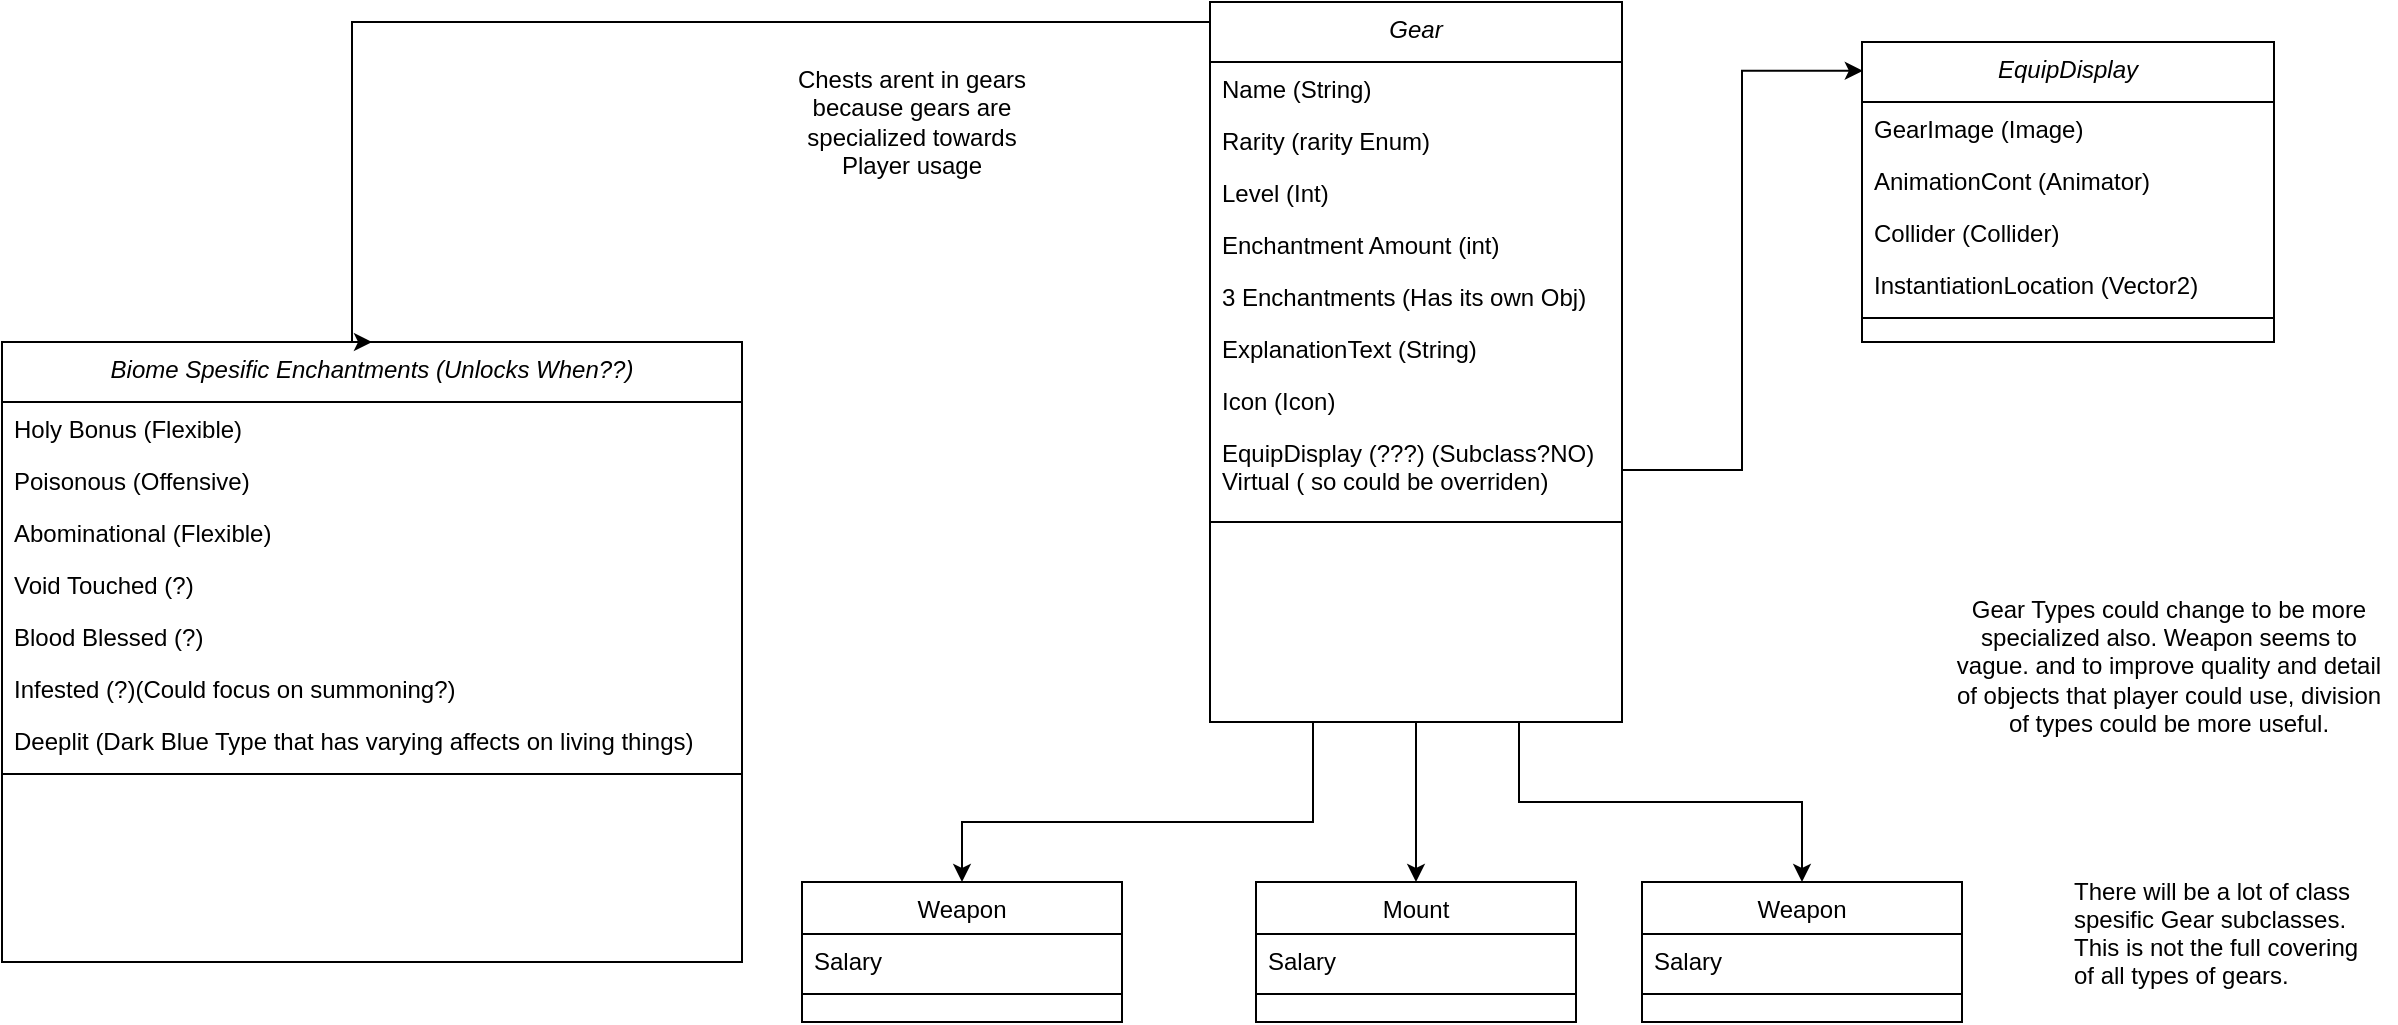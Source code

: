 <mxfile version="20.2.7" type="github">
  <diagram id="C5RBs43oDa-KdzZeNtuy" name="Page-1">
    <mxGraphModel dx="1858" dy="827" grid="1" gridSize="10" guides="1" tooltips="1" connect="1" arrows="1" fold="1" page="1" pageScale="1" pageWidth="827" pageHeight="1169" math="0" shadow="0">
      <root>
        <mxCell id="WIyWlLk6GJQsqaUBKTNV-0" />
        <mxCell id="WIyWlLk6GJQsqaUBKTNV-1" parent="WIyWlLk6GJQsqaUBKTNV-0" />
        <mxCell id="VL831ayojsK7lR_ujdwO-0" style="edgeStyle=orthogonalEdgeStyle;rounded=0;orthogonalLoop=1;jettySize=auto;html=1;entryX=0.5;entryY=0;entryDx=0;entryDy=0;exitX=0.25;exitY=1;exitDx=0;exitDy=0;" parent="WIyWlLk6GJQsqaUBKTNV-1" source="zkfFHV4jXpPFQw0GAbJ--0" target="zkfFHV4jXpPFQw0GAbJ--13" edge="1">
          <mxGeometry relative="1" as="geometry">
            <Array as="points">
              <mxPoint x="276" y="430" />
              <mxPoint x="100" y="430" />
            </Array>
          </mxGeometry>
        </mxCell>
        <mxCell id="VL831ayojsK7lR_ujdwO-4" style="edgeStyle=orthogonalEdgeStyle;rounded=0;orthogonalLoop=1;jettySize=auto;html=1;exitX=0.5;exitY=1;exitDx=0;exitDy=0;" parent="WIyWlLk6GJQsqaUBKTNV-1" source="zkfFHV4jXpPFQw0GAbJ--0" target="VL831ayojsK7lR_ujdwO-1" edge="1">
          <mxGeometry relative="1" as="geometry" />
        </mxCell>
        <mxCell id="VL831ayojsK7lR_ujdwO-8" style="edgeStyle=orthogonalEdgeStyle;rounded=0;orthogonalLoop=1;jettySize=auto;html=1;exitX=0.75;exitY=1;exitDx=0;exitDy=0;entryX=0.5;entryY=0;entryDx=0;entryDy=0;" parent="WIyWlLk6GJQsqaUBKTNV-1" source="zkfFHV4jXpPFQw0GAbJ--0" target="VL831ayojsK7lR_ujdwO-5" edge="1">
          <mxGeometry relative="1" as="geometry" />
        </mxCell>
        <object label="Gear&#xa;" Gear="Gear" id="zkfFHV4jXpPFQw0GAbJ--0">
          <mxCell style="swimlane;fontStyle=2;align=center;verticalAlign=top;childLayout=stackLayout;horizontal=1;startSize=30;horizontalStack=0;resizeParent=1;resizeLast=0;collapsible=1;marginBottom=0;rounded=0;shadow=0;strokeWidth=1;strokeColor=default;" parent="WIyWlLk6GJQsqaUBKTNV-1" vertex="1">
            <mxGeometry x="224" y="20" width="206" height="360" as="geometry">
              <mxRectangle x="224" y="20" width="160" height="26" as="alternateBounds" />
            </mxGeometry>
          </mxCell>
        </object>
        <mxCell id="zkfFHV4jXpPFQw0GAbJ--1" value="Name (String)" style="text;align=left;verticalAlign=top;spacingLeft=4;spacingRight=4;overflow=hidden;rotatable=0;points=[[0,0.5],[1,0.5]];portConstraint=eastwest;" parent="zkfFHV4jXpPFQw0GAbJ--0" vertex="1">
          <mxGeometry y="30" width="206" height="26" as="geometry" />
        </mxCell>
        <mxCell id="zkfFHV4jXpPFQw0GAbJ--2" value="Rarity (rarity Enum)" style="text;align=left;verticalAlign=top;spacingLeft=4;spacingRight=4;overflow=hidden;rotatable=0;points=[[0,0.5],[1,0.5]];portConstraint=eastwest;rounded=0;shadow=0;html=0;" parent="zkfFHV4jXpPFQw0GAbJ--0" vertex="1">
          <mxGeometry y="56" width="206" height="26" as="geometry" />
        </mxCell>
        <mxCell id="zkfFHV4jXpPFQw0GAbJ--3" value="Level (Int)&#xa;" style="text;align=left;verticalAlign=top;spacingLeft=4;spacingRight=4;overflow=hidden;rotatable=0;points=[[0,0.5],[1,0.5]];portConstraint=eastwest;rounded=0;shadow=0;html=0;" parent="zkfFHV4jXpPFQw0GAbJ--0" vertex="1">
          <mxGeometry y="82" width="206" height="26" as="geometry" />
        </mxCell>
        <mxCell id="bv85904IFBHZVtBtFEGu-0" value="Enchantment Amount (int)" style="text;align=left;verticalAlign=top;spacingLeft=4;spacingRight=4;overflow=hidden;rotatable=0;points=[[0,0.5],[1,0.5]];portConstraint=eastwest;" parent="zkfFHV4jXpPFQw0GAbJ--0" vertex="1">
          <mxGeometry y="108" width="206" height="26" as="geometry" />
        </mxCell>
        <mxCell id="zkfFHV4jXpPFQw0GAbJ--5" value="3 Enchantments (Has its own Obj)" style="text;align=left;verticalAlign=top;spacingLeft=4;spacingRight=4;overflow=hidden;rotatable=0;points=[[0,0.5],[1,0.5]];portConstraint=eastwest;" parent="zkfFHV4jXpPFQw0GAbJ--0" vertex="1">
          <mxGeometry y="134" width="206" height="26" as="geometry" />
        </mxCell>
        <mxCell id="AMGjMc515zArCma9FNMv-1" value="ExplanationText (String)&#xa;" style="text;align=left;verticalAlign=top;spacingLeft=4;spacingRight=4;overflow=hidden;rotatable=0;points=[[0,0.5],[1,0.5]];portConstraint=eastwest;" parent="zkfFHV4jXpPFQw0GAbJ--0" vertex="1">
          <mxGeometry y="160" width="206" height="26" as="geometry" />
        </mxCell>
        <mxCell id="AMGjMc515zArCma9FNMv-3" value="Icon (Icon)" style="text;align=left;verticalAlign=top;spacingLeft=4;spacingRight=4;overflow=hidden;rotatable=0;points=[[0,0.5],[1,0.5]];portConstraint=eastwest;" parent="zkfFHV4jXpPFQw0GAbJ--0" vertex="1">
          <mxGeometry y="186" width="206" height="26" as="geometry" />
        </mxCell>
        <mxCell id="AMGjMc515zArCma9FNMv-4" value="EquipDisplay (???) (Subclass?NO)&#xa;Virtual ( so could be overriden)&#xa;" style="text;align=left;verticalAlign=top;spacingLeft=4;spacingRight=4;overflow=hidden;rotatable=0;points=[[0,0.5],[1,0.5]];portConstraint=eastwest;" parent="zkfFHV4jXpPFQw0GAbJ--0" vertex="1">
          <mxGeometry y="212" width="206" height="44" as="geometry" />
        </mxCell>
        <mxCell id="zkfFHV4jXpPFQw0GAbJ--4" value="" style="line;html=1;strokeWidth=1;align=left;verticalAlign=middle;spacingTop=-1;spacingLeft=3;spacingRight=3;rotatable=0;labelPosition=right;points=[];portConstraint=eastwest;" parent="zkfFHV4jXpPFQw0GAbJ--0" vertex="1">
          <mxGeometry y="256" width="206" height="8" as="geometry" />
        </mxCell>
        <mxCell id="zkfFHV4jXpPFQw0GAbJ--13" value="Weapon" style="swimlane;fontStyle=0;align=center;verticalAlign=top;childLayout=stackLayout;horizontal=1;startSize=26;horizontalStack=0;resizeParent=1;resizeLast=0;collapsible=1;marginBottom=0;rounded=0;shadow=0;strokeWidth=1;" parent="WIyWlLk6GJQsqaUBKTNV-1" vertex="1">
          <mxGeometry x="20" y="460" width="160" height="70" as="geometry">
            <mxRectangle x="340" y="380" width="170" height="26" as="alternateBounds" />
          </mxGeometry>
        </mxCell>
        <mxCell id="zkfFHV4jXpPFQw0GAbJ--14" value="Salary" style="text;align=left;verticalAlign=top;spacingLeft=4;spacingRight=4;overflow=hidden;rotatable=0;points=[[0,0.5],[1,0.5]];portConstraint=eastwest;" parent="zkfFHV4jXpPFQw0GAbJ--13" vertex="1">
          <mxGeometry y="26" width="160" height="26" as="geometry" />
        </mxCell>
        <mxCell id="zkfFHV4jXpPFQw0GAbJ--15" value="" style="line;html=1;strokeWidth=1;align=left;verticalAlign=middle;spacingTop=-1;spacingLeft=3;spacingRight=3;rotatable=0;labelPosition=right;points=[];portConstraint=eastwest;" parent="zkfFHV4jXpPFQw0GAbJ--13" vertex="1">
          <mxGeometry y="52" width="160" height="8" as="geometry" />
        </mxCell>
        <mxCell id="AMGjMc515zArCma9FNMv-5" style="edgeStyle=orthogonalEdgeStyle;rounded=0;orthogonalLoop=1;jettySize=auto;html=1;entryX=0.002;entryY=0.096;entryDx=0;entryDy=0;entryPerimeter=0;" parent="WIyWlLk6GJQsqaUBKTNV-1" source="AMGjMc515zArCma9FNMv-4" target="AMGjMc515zArCma9FNMv-10" edge="1">
          <mxGeometry relative="1" as="geometry">
            <mxPoint x="540" y="219" as="targetPoint" />
          </mxGeometry>
        </mxCell>
        <object label="EquipDisplay&#xa;" Gear="Gear" id="AMGjMc515zArCma9FNMv-10">
          <mxCell style="swimlane;fontStyle=2;align=center;verticalAlign=top;childLayout=stackLayout;horizontal=1;startSize=30;horizontalStack=0;resizeParent=1;resizeLast=0;collapsible=1;marginBottom=0;rounded=0;shadow=0;strokeWidth=1;strokeColor=default;" parent="WIyWlLk6GJQsqaUBKTNV-1" vertex="1">
            <mxGeometry x="550" y="40" width="206" height="150" as="geometry">
              <mxRectangle x="224" y="20" width="160" height="26" as="alternateBounds" />
            </mxGeometry>
          </mxCell>
        </object>
        <mxCell id="AMGjMc515zArCma9FNMv-11" value="GearImage (Image)" style="text;align=left;verticalAlign=top;spacingLeft=4;spacingRight=4;overflow=hidden;rotatable=0;points=[[0,0.5],[1,0.5]];portConstraint=eastwest;" parent="AMGjMc515zArCma9FNMv-10" vertex="1">
          <mxGeometry y="30" width="206" height="26" as="geometry" />
        </mxCell>
        <mxCell id="AMGjMc515zArCma9FNMv-12" value="AnimationCont (Animator)" style="text;align=left;verticalAlign=top;spacingLeft=4;spacingRight=4;overflow=hidden;rotatable=0;points=[[0,0.5],[1,0.5]];portConstraint=eastwest;rounded=0;shadow=0;html=0;" parent="AMGjMc515zArCma9FNMv-10" vertex="1">
          <mxGeometry y="56" width="206" height="26" as="geometry" />
        </mxCell>
        <mxCell id="AMGjMc515zArCma9FNMv-13" value="Collider (Collider)" style="text;align=left;verticalAlign=top;spacingLeft=4;spacingRight=4;overflow=hidden;rotatable=0;points=[[0,0.5],[1,0.5]];portConstraint=eastwest;rounded=0;shadow=0;html=0;" parent="AMGjMc515zArCma9FNMv-10" vertex="1">
          <mxGeometry y="82" width="206" height="26" as="geometry" />
        </mxCell>
        <mxCell id="AMGjMc515zArCma9FNMv-14" value="InstantiationLocation (Vector2)" style="text;align=left;verticalAlign=top;spacingLeft=4;spacingRight=4;overflow=hidden;rotatable=0;points=[[0,0.5],[1,0.5]];portConstraint=eastwest;" parent="AMGjMc515zArCma9FNMv-10" vertex="1">
          <mxGeometry y="108" width="206" height="26" as="geometry" />
        </mxCell>
        <mxCell id="AMGjMc515zArCma9FNMv-18" value="" style="line;html=1;strokeWidth=1;align=left;verticalAlign=middle;spacingTop=-1;spacingLeft=3;spacingRight=3;rotatable=0;labelPosition=right;points=[];portConstraint=eastwest;" parent="AMGjMc515zArCma9FNMv-10" vertex="1">
          <mxGeometry y="134" width="206" height="8" as="geometry" />
        </mxCell>
        <mxCell id="VL831ayojsK7lR_ujdwO-1" value="Mount" style="swimlane;fontStyle=0;align=center;verticalAlign=top;childLayout=stackLayout;horizontal=1;startSize=26;horizontalStack=0;resizeParent=1;resizeLast=0;collapsible=1;marginBottom=0;rounded=0;shadow=0;strokeWidth=1;" parent="WIyWlLk6GJQsqaUBKTNV-1" vertex="1">
          <mxGeometry x="247" y="460" width="160" height="70" as="geometry">
            <mxRectangle x="340" y="380" width="170" height="26" as="alternateBounds" />
          </mxGeometry>
        </mxCell>
        <mxCell id="VL831ayojsK7lR_ujdwO-2" value="Salary" style="text;align=left;verticalAlign=top;spacingLeft=4;spacingRight=4;overflow=hidden;rotatable=0;points=[[0,0.5],[1,0.5]];portConstraint=eastwest;" parent="VL831ayojsK7lR_ujdwO-1" vertex="1">
          <mxGeometry y="26" width="160" height="26" as="geometry" />
        </mxCell>
        <mxCell id="VL831ayojsK7lR_ujdwO-3" value="" style="line;html=1;strokeWidth=1;align=left;verticalAlign=middle;spacingTop=-1;spacingLeft=3;spacingRight=3;rotatable=0;labelPosition=right;points=[];portConstraint=eastwest;" parent="VL831ayojsK7lR_ujdwO-1" vertex="1">
          <mxGeometry y="52" width="160" height="8" as="geometry" />
        </mxCell>
        <mxCell id="VL831ayojsK7lR_ujdwO-5" value="Weapon" style="swimlane;fontStyle=0;align=center;verticalAlign=top;childLayout=stackLayout;horizontal=1;startSize=26;horizontalStack=0;resizeParent=1;resizeLast=0;collapsible=1;marginBottom=0;rounded=0;shadow=0;strokeWidth=1;" parent="WIyWlLk6GJQsqaUBKTNV-1" vertex="1">
          <mxGeometry x="440" y="460" width="160" height="70" as="geometry">
            <mxRectangle x="340" y="380" width="170" height="26" as="alternateBounds" />
          </mxGeometry>
        </mxCell>
        <mxCell id="VL831ayojsK7lR_ujdwO-6" value="Salary" style="text;align=left;verticalAlign=top;spacingLeft=4;spacingRight=4;overflow=hidden;rotatable=0;points=[[0,0.5],[1,0.5]];portConstraint=eastwest;" parent="VL831ayojsK7lR_ujdwO-5" vertex="1">
          <mxGeometry y="26" width="160" height="26" as="geometry" />
        </mxCell>
        <mxCell id="VL831ayojsK7lR_ujdwO-7" value="" style="line;html=1;strokeWidth=1;align=left;verticalAlign=middle;spacingTop=-1;spacingLeft=3;spacingRight=3;rotatable=0;labelPosition=right;points=[];portConstraint=eastwest;" parent="VL831ayojsK7lR_ujdwO-5" vertex="1">
          <mxGeometry y="52" width="160" height="8" as="geometry" />
        </mxCell>
        <mxCell id="VL831ayojsK7lR_ujdwO-9" value="Chests arent in gears because gears are specialized towards Player usage" style="text;html=1;strokeColor=none;fillColor=none;align=center;verticalAlign=middle;whiteSpace=wrap;rounded=0;" parent="WIyWlLk6GJQsqaUBKTNV-1" vertex="1">
          <mxGeometry x="10" y="20" width="130" height="120" as="geometry" />
        </mxCell>
        <mxCell id="VL831ayojsK7lR_ujdwO-10" value="There will be a lot of class&#xa;spesific Gear subclasses.&#xa;This is not the full covering&#xa;of all types of gears." style="text;strokeColor=none;fillColor=none;align=left;verticalAlign=middle;spacingLeft=4;spacingRight=4;overflow=hidden;points=[[0,0.5],[1,0.5]];portConstraint=eastwest;rotatable=0;" parent="WIyWlLk6GJQsqaUBKTNV-1" vertex="1">
          <mxGeometry x="650" y="440" width="160" height="90" as="geometry" />
        </mxCell>
        <mxCell id="VL831ayojsK7lR_ujdwO-11" value="Gear Types could change to be more specialized also. Weapon seems to vague. and to improve quality and detail of objects that player could use, division of types could be more useful." style="text;html=1;strokeColor=none;fillColor=none;align=center;verticalAlign=middle;whiteSpace=wrap;rounded=0;" parent="WIyWlLk6GJQsqaUBKTNV-1" vertex="1">
          <mxGeometry x="590" y="280" width="227" height="143" as="geometry" />
        </mxCell>
        <object label="Biome Spesific Enchantments (Unlocks When??)" Gear="Gear" id="YO8JPRAYoweNdfCEtBaE-1">
          <mxCell style="swimlane;fontStyle=2;align=center;verticalAlign=top;childLayout=stackLayout;horizontal=1;startSize=30;horizontalStack=0;resizeParent=1;resizeLast=0;collapsible=1;marginBottom=0;rounded=0;shadow=0;strokeWidth=1;strokeColor=default;" vertex="1" parent="WIyWlLk6GJQsqaUBKTNV-1">
            <mxGeometry x="-380" y="190" width="370" height="310" as="geometry">
              <mxRectangle x="224" y="20" width="160" height="26" as="alternateBounds" />
            </mxGeometry>
          </mxCell>
        </object>
        <mxCell id="YO8JPRAYoweNdfCEtBaE-2" value="Holy Bonus (Flexible)" style="text;align=left;verticalAlign=top;spacingLeft=4;spacingRight=4;overflow=hidden;rotatable=0;points=[[0,0.5],[1,0.5]];portConstraint=eastwest;" vertex="1" parent="YO8JPRAYoweNdfCEtBaE-1">
          <mxGeometry y="30" width="370" height="26" as="geometry" />
        </mxCell>
        <mxCell id="YO8JPRAYoweNdfCEtBaE-9" value="Poisonous (Offensive)" style="text;align=left;verticalAlign=top;spacingLeft=4;spacingRight=4;overflow=hidden;rotatable=0;points=[[0,0.5],[1,0.5]];portConstraint=eastwest;" vertex="1" parent="YO8JPRAYoweNdfCEtBaE-1">
          <mxGeometry y="56" width="370" height="26" as="geometry" />
        </mxCell>
        <mxCell id="YO8JPRAYoweNdfCEtBaE-10" value="Abominational (Flexible)" style="text;align=left;verticalAlign=top;spacingLeft=4;spacingRight=4;overflow=hidden;rotatable=0;points=[[0,0.5],[1,0.5]];portConstraint=eastwest;" vertex="1" parent="YO8JPRAYoweNdfCEtBaE-1">
          <mxGeometry y="82" width="370" height="26" as="geometry" />
        </mxCell>
        <mxCell id="YO8JPRAYoweNdfCEtBaE-11" value="Void Touched (?)" style="text;align=left;verticalAlign=top;spacingLeft=4;spacingRight=4;overflow=hidden;rotatable=0;points=[[0,0.5],[1,0.5]];portConstraint=eastwest;" vertex="1" parent="YO8JPRAYoweNdfCEtBaE-1">
          <mxGeometry y="108" width="370" height="26" as="geometry" />
        </mxCell>
        <mxCell id="YO8JPRAYoweNdfCEtBaE-12" value="Blood Blessed (?)" style="text;align=left;verticalAlign=top;spacingLeft=4;spacingRight=4;overflow=hidden;rotatable=0;points=[[0,0.5],[1,0.5]];portConstraint=eastwest;" vertex="1" parent="YO8JPRAYoweNdfCEtBaE-1">
          <mxGeometry y="134" width="370" height="26" as="geometry" />
        </mxCell>
        <mxCell id="YO8JPRAYoweNdfCEtBaE-13" value="Infested (?)(Could focus on summoning?)" style="text;align=left;verticalAlign=top;spacingLeft=4;spacingRight=4;overflow=hidden;rotatable=0;points=[[0,0.5],[1,0.5]];portConstraint=eastwest;" vertex="1" parent="YO8JPRAYoweNdfCEtBaE-1">
          <mxGeometry y="160" width="370" height="26" as="geometry" />
        </mxCell>
        <mxCell id="YO8JPRAYoweNdfCEtBaE-14" value="Deeplit (Dark Blue Type that has varying affects on living things)" style="text;align=left;verticalAlign=top;spacingLeft=4;spacingRight=4;overflow=hidden;rotatable=0;points=[[0,0.5],[1,0.5]];portConstraint=eastwest;" vertex="1" parent="YO8JPRAYoweNdfCEtBaE-1">
          <mxGeometry y="186" width="370" height="26" as="geometry" />
        </mxCell>
        <mxCell id="YO8JPRAYoweNdfCEtBaE-6" value="" style="line;html=1;strokeWidth=1;align=left;verticalAlign=middle;spacingTop=-1;spacingLeft=3;spacingRight=3;rotatable=0;labelPosition=right;points=[];portConstraint=eastwest;" vertex="1" parent="YO8JPRAYoweNdfCEtBaE-1">
          <mxGeometry y="212" width="370" height="8" as="geometry" />
        </mxCell>
        <mxCell id="YO8JPRAYoweNdfCEtBaE-7" style="edgeStyle=orthogonalEdgeStyle;rounded=0;orthogonalLoop=1;jettySize=auto;html=1;exitX=0;exitY=0.5;exitDx=0;exitDy=0;entryX=0.5;entryY=0;entryDx=0;entryDy=0;" edge="1" parent="WIyWlLk6GJQsqaUBKTNV-1" source="zkfFHV4jXpPFQw0GAbJ--5" target="YO8JPRAYoweNdfCEtBaE-1">
          <mxGeometry relative="1" as="geometry">
            <Array as="points">
              <mxPoint x="224" y="30" />
              <mxPoint x="-205" y="30" />
            </Array>
          </mxGeometry>
        </mxCell>
      </root>
    </mxGraphModel>
  </diagram>
</mxfile>
